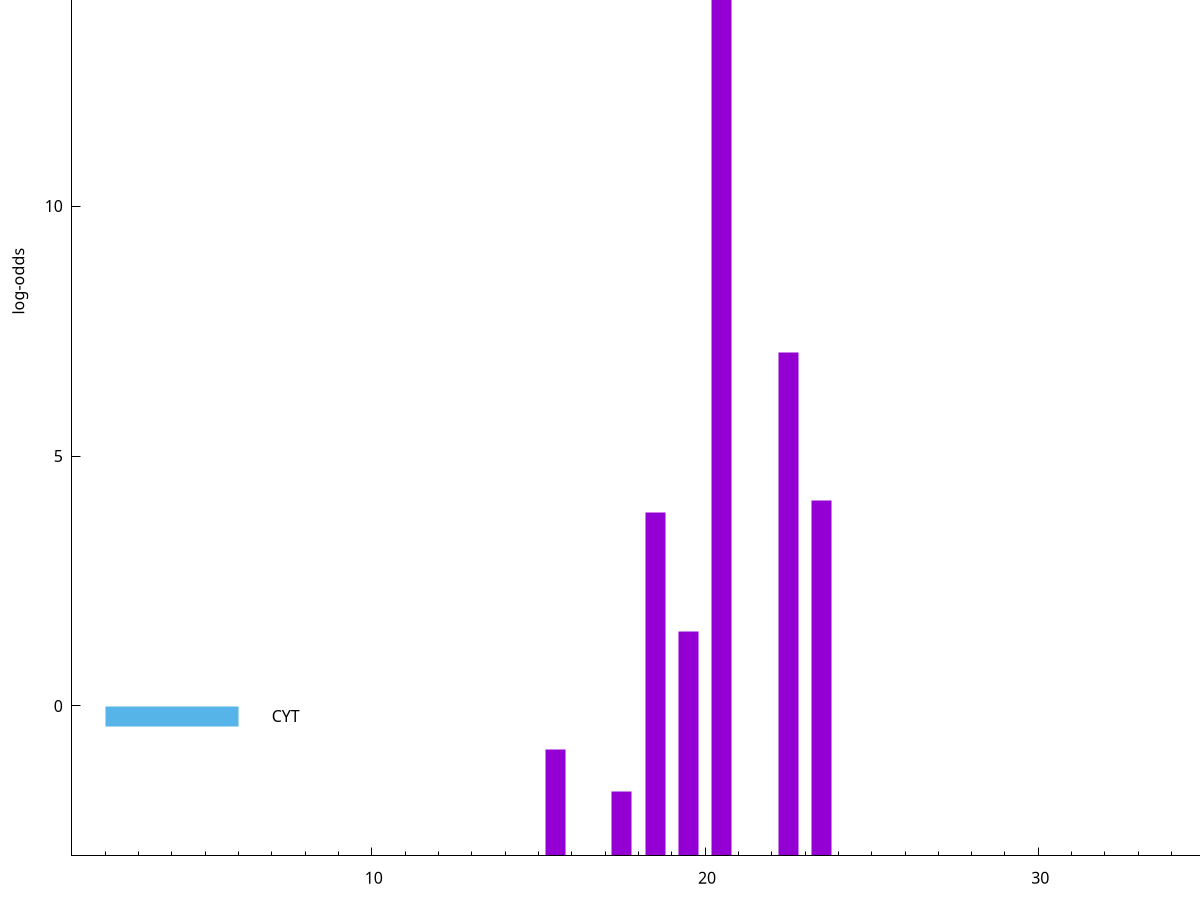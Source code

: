 set title "LipoP predictions for SRR4065689.gff"
set size 2., 1.4
set xrange [1:70] 
set mxtics 10
set yrange [-3:20]
set y2range [0:23]
set ylabel "log-odds"
set term postscript eps color solid "Helvetica" 30
set output "SRR4065689.gff48.eps"
set arrow from 2,14.9195 to 6,14.9195 nohead lt 1 lw 20
set label "SpI" at 7,14.9195
set arrow from 2,-0.200913 to 6,-0.200913 nohead lt 3 lw 20
set label "CYT" at 7,-0.200913
set arrow from 2,14.9195 to 6,14.9195 nohead lt 1 lw 20
set label "SpI" at 7,14.9195
# NOTE: The scores below are the log-odds scores with the threshold
# NOTE: subtracted (a hack to make gnuplot make the histogram all
# NOTE: look nice).
plot "-" axes x1y2 title "" with impulses lt 1 lw 20
20.500000 17.911600
22.500000 10.064480
23.500000 7.113060
18.500000 6.880120
19.500000 4.482700
15.500000 2.125716
17.500000 1.289140
e
exit
